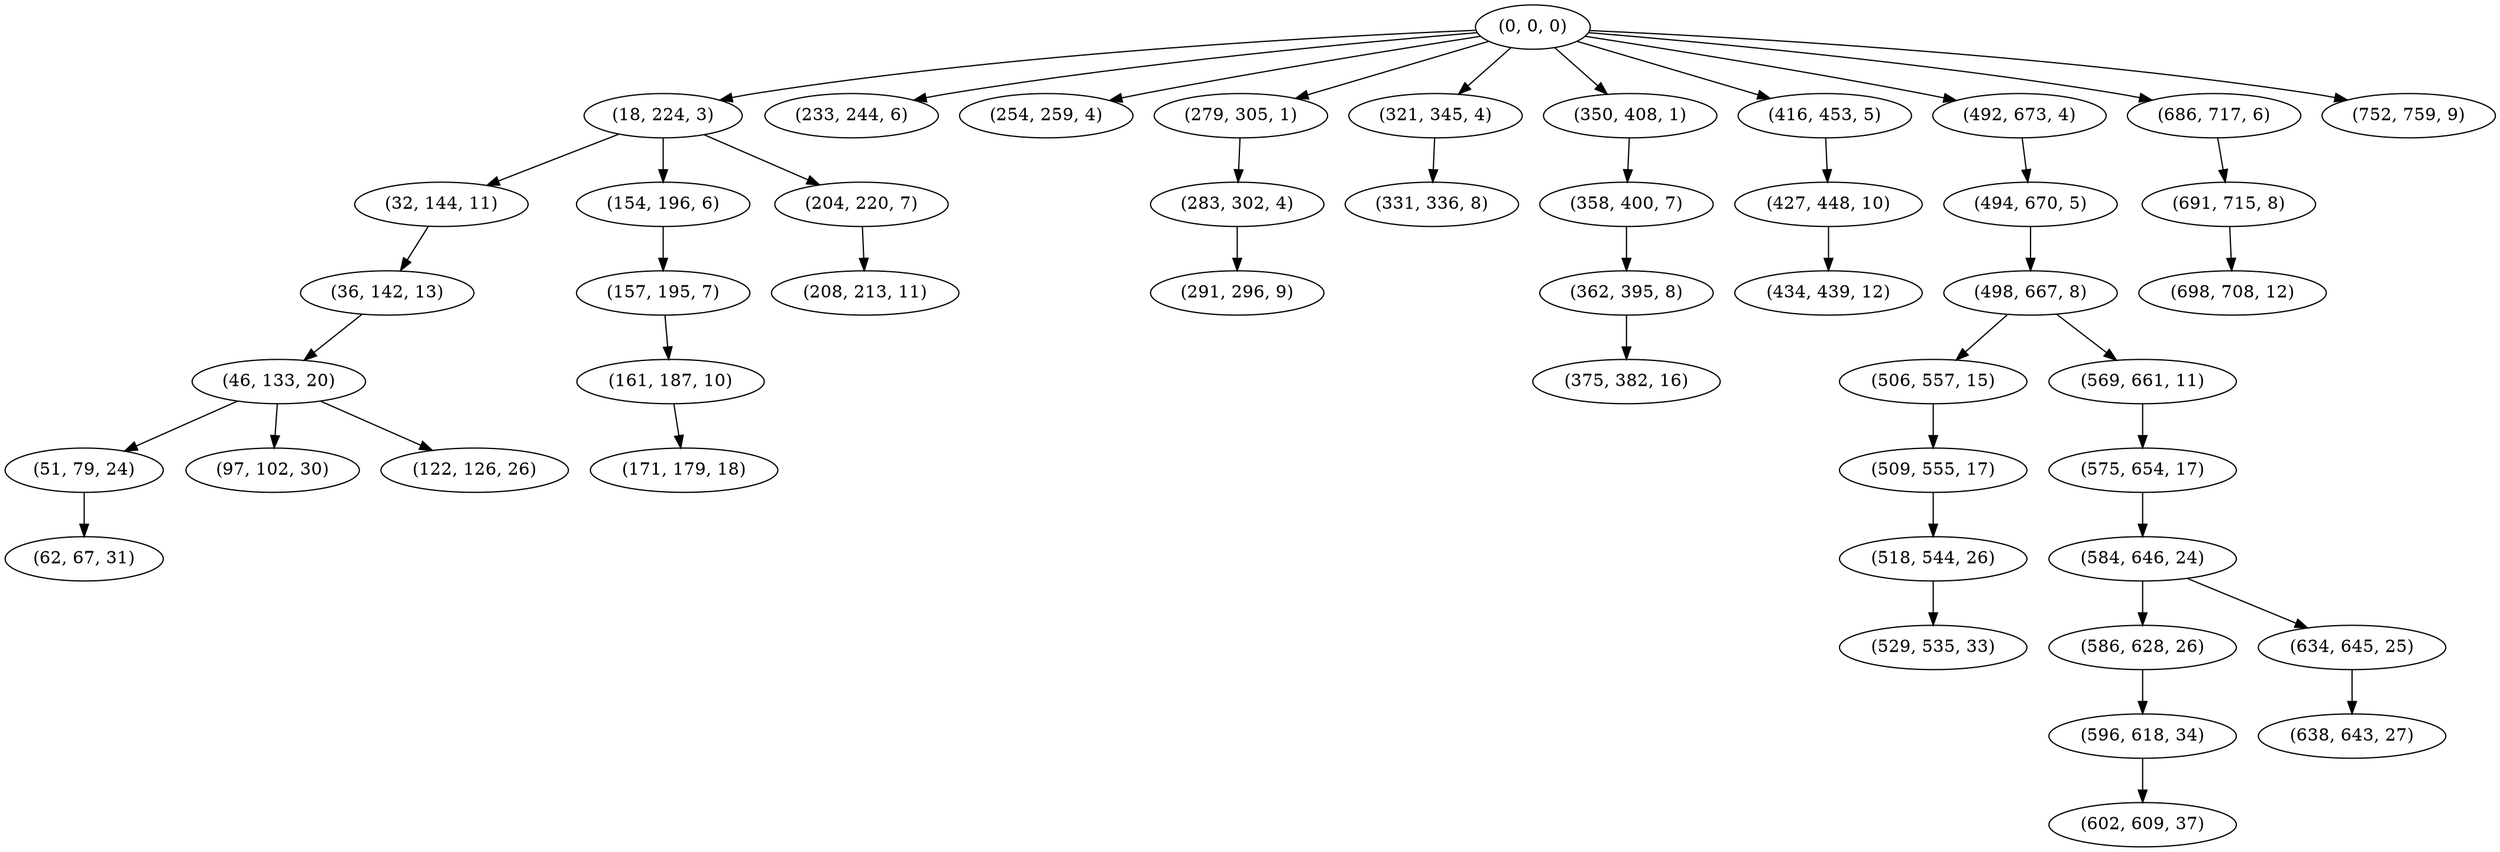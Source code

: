 digraph tree {
    "(0, 0, 0)";
    "(18, 224, 3)";
    "(32, 144, 11)";
    "(36, 142, 13)";
    "(46, 133, 20)";
    "(51, 79, 24)";
    "(62, 67, 31)";
    "(97, 102, 30)";
    "(122, 126, 26)";
    "(154, 196, 6)";
    "(157, 195, 7)";
    "(161, 187, 10)";
    "(171, 179, 18)";
    "(204, 220, 7)";
    "(208, 213, 11)";
    "(233, 244, 6)";
    "(254, 259, 4)";
    "(279, 305, 1)";
    "(283, 302, 4)";
    "(291, 296, 9)";
    "(321, 345, 4)";
    "(331, 336, 8)";
    "(350, 408, 1)";
    "(358, 400, 7)";
    "(362, 395, 8)";
    "(375, 382, 16)";
    "(416, 453, 5)";
    "(427, 448, 10)";
    "(434, 439, 12)";
    "(492, 673, 4)";
    "(494, 670, 5)";
    "(498, 667, 8)";
    "(506, 557, 15)";
    "(509, 555, 17)";
    "(518, 544, 26)";
    "(529, 535, 33)";
    "(569, 661, 11)";
    "(575, 654, 17)";
    "(584, 646, 24)";
    "(586, 628, 26)";
    "(596, 618, 34)";
    "(602, 609, 37)";
    "(634, 645, 25)";
    "(638, 643, 27)";
    "(686, 717, 6)";
    "(691, 715, 8)";
    "(698, 708, 12)";
    "(752, 759, 9)";
    "(0, 0, 0)" -> "(18, 224, 3)";
    "(0, 0, 0)" -> "(233, 244, 6)";
    "(0, 0, 0)" -> "(254, 259, 4)";
    "(0, 0, 0)" -> "(279, 305, 1)";
    "(0, 0, 0)" -> "(321, 345, 4)";
    "(0, 0, 0)" -> "(350, 408, 1)";
    "(0, 0, 0)" -> "(416, 453, 5)";
    "(0, 0, 0)" -> "(492, 673, 4)";
    "(0, 0, 0)" -> "(686, 717, 6)";
    "(0, 0, 0)" -> "(752, 759, 9)";
    "(18, 224, 3)" -> "(32, 144, 11)";
    "(18, 224, 3)" -> "(154, 196, 6)";
    "(18, 224, 3)" -> "(204, 220, 7)";
    "(32, 144, 11)" -> "(36, 142, 13)";
    "(36, 142, 13)" -> "(46, 133, 20)";
    "(46, 133, 20)" -> "(51, 79, 24)";
    "(46, 133, 20)" -> "(97, 102, 30)";
    "(46, 133, 20)" -> "(122, 126, 26)";
    "(51, 79, 24)" -> "(62, 67, 31)";
    "(154, 196, 6)" -> "(157, 195, 7)";
    "(157, 195, 7)" -> "(161, 187, 10)";
    "(161, 187, 10)" -> "(171, 179, 18)";
    "(204, 220, 7)" -> "(208, 213, 11)";
    "(279, 305, 1)" -> "(283, 302, 4)";
    "(283, 302, 4)" -> "(291, 296, 9)";
    "(321, 345, 4)" -> "(331, 336, 8)";
    "(350, 408, 1)" -> "(358, 400, 7)";
    "(358, 400, 7)" -> "(362, 395, 8)";
    "(362, 395, 8)" -> "(375, 382, 16)";
    "(416, 453, 5)" -> "(427, 448, 10)";
    "(427, 448, 10)" -> "(434, 439, 12)";
    "(492, 673, 4)" -> "(494, 670, 5)";
    "(494, 670, 5)" -> "(498, 667, 8)";
    "(498, 667, 8)" -> "(506, 557, 15)";
    "(498, 667, 8)" -> "(569, 661, 11)";
    "(506, 557, 15)" -> "(509, 555, 17)";
    "(509, 555, 17)" -> "(518, 544, 26)";
    "(518, 544, 26)" -> "(529, 535, 33)";
    "(569, 661, 11)" -> "(575, 654, 17)";
    "(575, 654, 17)" -> "(584, 646, 24)";
    "(584, 646, 24)" -> "(586, 628, 26)";
    "(584, 646, 24)" -> "(634, 645, 25)";
    "(586, 628, 26)" -> "(596, 618, 34)";
    "(596, 618, 34)" -> "(602, 609, 37)";
    "(634, 645, 25)" -> "(638, 643, 27)";
    "(686, 717, 6)" -> "(691, 715, 8)";
    "(691, 715, 8)" -> "(698, 708, 12)";
}
